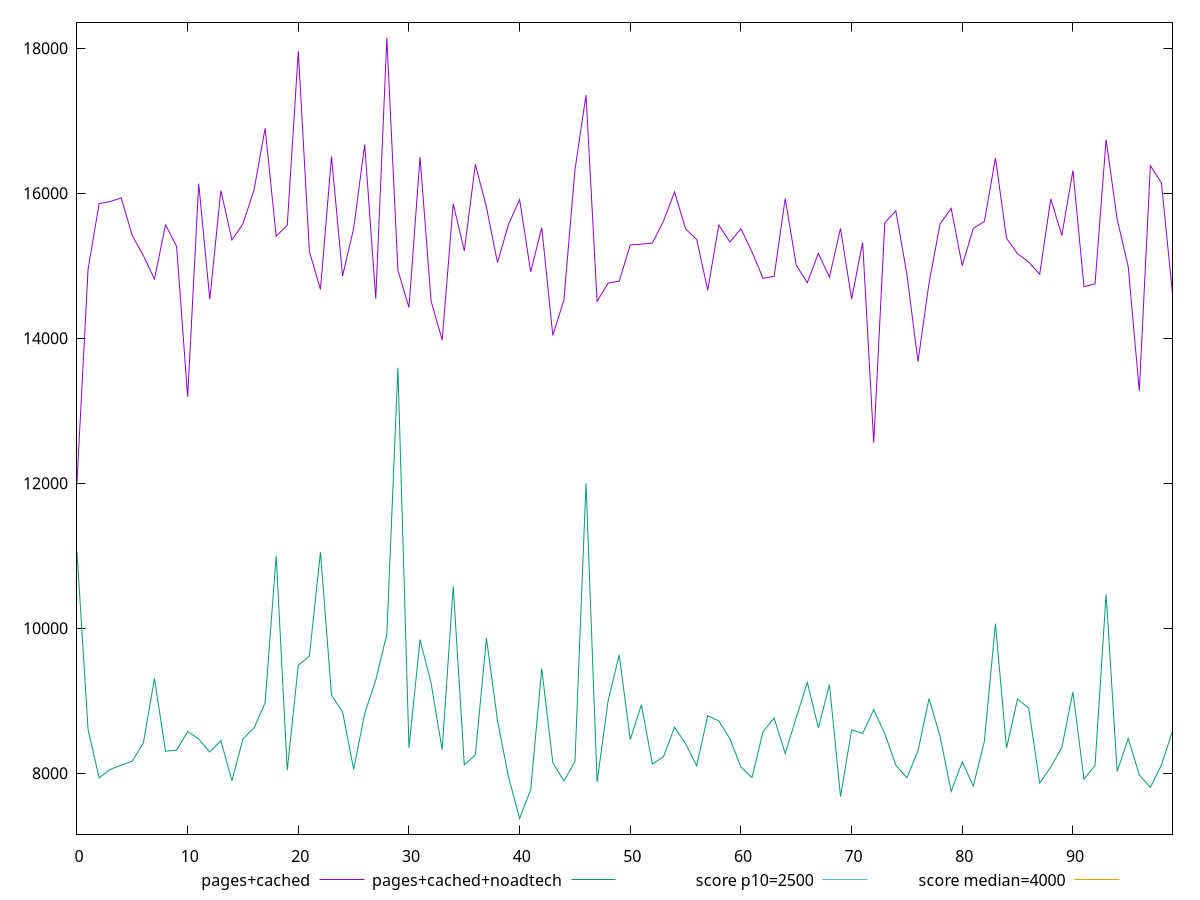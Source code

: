 reset

$pagesCached <<EOF
0 12018.123499999998
1 14950.773999999998
2 15856.449
3 15885.403999999999
4 15935.0705
5 15412.546999999999
6 15138.413000000004
7 14814.107000000004
8 15564.033500000001
9 15266.918500000003
10 13191.847000000002
11 16131.555499999999
12 14536.0645
13 16037.306499999999
14 15355.400500000003
15 15579.488500000001
16 16045.219000000001
17 16895.088000000003
18 15408.118499999997
19 15556.565499999999
20 17959.544500000004
21 15197.0975
22 14672.915500000003
23 16504.444000000003
24 14857.955499999998
25 15513.245000000006
26 16670.1265
27 14545.515
28 18141.322
29 14938.796499999999
30 14422.993999999999
31 16497.924
32 14511.029
33 13977.0255
34 15853.734500000002
35 15205.903000000002
36 16396.719
37 15808.678499999995
38 15043.464499999998
39 15571.354999999996
40 15911.679500000002
41 14915.881500000007
42 15525.513499999994
43 14038.483
44 14525.7255
45 16320.745499999997
46 17352.371
47 14508.682
48 14760.4155
49 14788.143
50 15286.5085
51 15296.571499999998
52 15312.59
53 15616.003000000004
54 16017.241000000002
55 15507.053500000002
56 15362.3655
57 14662.515
58 15561.2035
59 15326.296999999999
60 15508.969500000001
61 15189.005999999998
62 14827.482999999995
63 14853.655500000003
64 15926.4375
65 15007.793500000002
66 14766.654000000004
67 15171.014500000001
68 14842.489500000001
69 15514.322999999997
70 14541.7415
71 15320.429000000007
72 12557.841
73 15593.140499999998
74 15755.1695
75 14880.476999999997
76 13677.957
77 14762.986499999999
78 15577.3605
79 15790.473500000002
80 15000.462
81 15515.473
82 15610.699999999997
83 16485.153999999995
84 15378.217
85 15164.006500000003
86 15049.530999999999
87 14882.809000000001
88 15922.644499999999
89 15418.073
90 16311.807499999997
91 14711.182499999995
92 14749.214500000002
93 16737.475
94 15642.43
95 14983.936000000002
96 13273.373500000002
97 16380.364500000001
98 16142.510499999997
99 14611.533500000001
EOF

$pagesCachedNoadtech <<EOF
0 11051.052
1 8603.297000000002
2 7937.4225000000015
3 8052.961499999999
4 8111.802999999998
5 8166.829600000001
6 8421.651
7 9307.945500000002
8 8304.076000000001
9 8319.326999999997
10 8576.299
11 8473.917999999998
12 8292.926499999998
13 8450.628499999999
14 7898.229599999998
15 8476.312500000002
16 8626.132499999998
17 8972.692000000001
18 10998.409
19 8043.961500000001
20 9491.718000000003
21 9614.995
22 11052.458499999999
23 9080.25
24 8846.316999999997
25 8054.082
26 8824.361999999997
27 9287.080999999998
28 9918.212499999996
29 13592.3515
30 8351.535
31 9843.303
32 9241.736
33 8325.002999999999
34 10577.984
35 8116.317000000001
36 8254.4715
37 9865.157500000001
38 8727.206999999999
39 7945.3989999999985
40 7376.646000000001
41 7774.221849999998
42 9444.461
43 8144.829999999999
44 7893.9659999999985
45 8161.351000000002
46 12003.161000000002
47 7881.913000000001
48 9003.47
49 9631.700999999997
50 8464.376999999999
51 8945.3285
52 8128.6759999999995
53 8229.179500000002
54 8635.228000000003
55 8408.055499999999
56 8102.891500000001
57 8795.0805
58 8722.657
59 8478.095000000001
60 8087.952999999998
61 7940.1964000000025
62 8574.98
63 8762.714999999997
64 8271.589
65 8770.427000000003
66 9253.839
67 8624.862
68 9223.258000000002
69 7681.142
70 8598.831000000002
71 8549.8145
72 8877.617
73 8547.105500000001
74 8111.847899999999
75 7938.264500000001
76 8311.449499999999
77 9029.374
78 8505.510999999999
79 7751.012999999999
80 8157.696000000002
81 7824.8174500000005
82 8442.918499999998
83 10063.8255
84 8347.588000000002
85 9025.005000000003
86 8899.537999999999
87 7865.445
88 8086.323
89 8357.4825
90 9121.299499999997
91 7918.827000000002
92 8110.02
93 10467.437000000002
94 8026.555000000001
95 8480.229000000003
96 7977.041999999999
97 7806.437
98 8115.145000000002
99 8582.477000000003
EOF

set key outside below
set xrange [0:99]
set yrange [7161.3524800000005:18356.61552]
set trange [7161.3524800000005:18356.61552]
set terminal svg size 640, 520 enhanced background rgb 'white'
set output "report_00015_2021-02-09T16-11-33.973Z/largest-contentful-paint/comparison/line/1_vs_2.svg"

plot $pagesCached title "pages+cached" with line, \
     $pagesCachedNoadtech title "pages+cached+noadtech" with line, \
     2500 title "score p10=2500", \
     4000 title "score median=4000"

reset
